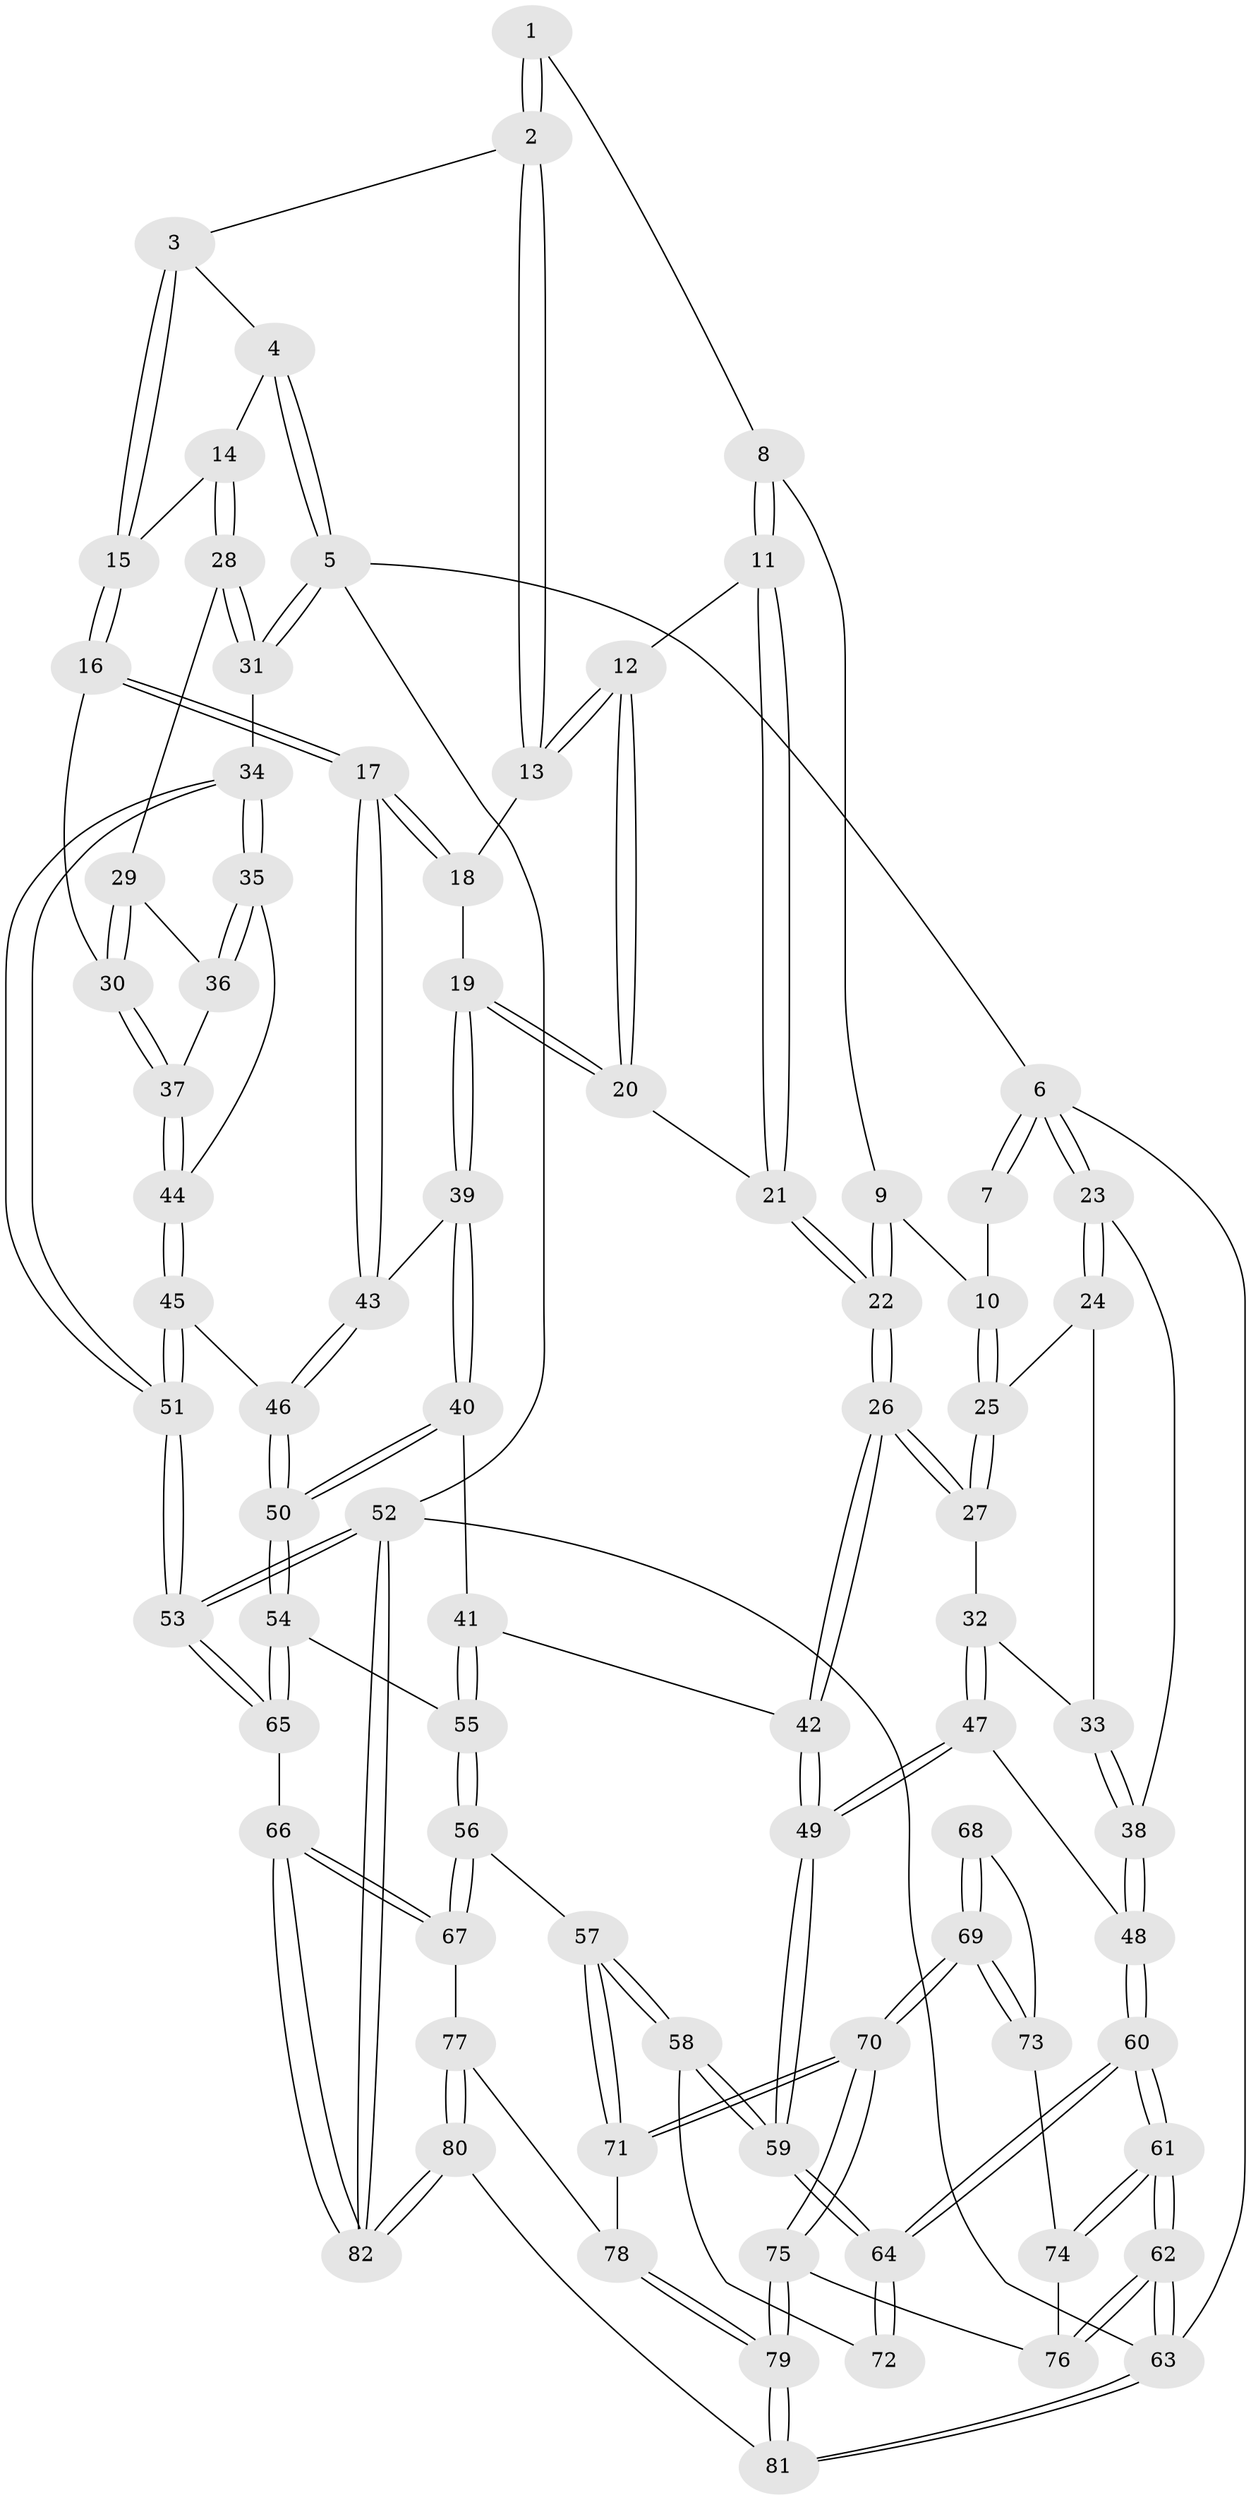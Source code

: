 // coarse degree distribution, {3: 0.23404255319148937, 4: 0.3829787234042553, 8: 0.02127659574468085, 5: 0.3191489361702128, 6: 0.0425531914893617}
// Generated by graph-tools (version 1.1) at 2025/42/03/06/25 10:42:26]
// undirected, 82 vertices, 202 edges
graph export_dot {
graph [start="1"]
  node [color=gray90,style=filled];
  1 [pos="+0.24301622373265927+0"];
  2 [pos="+0.6079890867774008+0"];
  3 [pos="+0.6864072950939812+0"];
  4 [pos="+0.8068179611495105+0"];
  5 [pos="+1+0"];
  6 [pos="+0+0"];
  7 [pos="+0.2320000025708077+0"];
  8 [pos="+0.3322026691518418+0.07706219026361408"];
  9 [pos="+0.24965095581451505+0.13213681169408742"];
  10 [pos="+0.16955931768050067+0.09508092206483117"];
  11 [pos="+0.4092606094060342+0.12381672469325518"];
  12 [pos="+0.4477373946976104+0.09348366878131102"];
  13 [pos="+0.5862466155398742+0"];
  14 [pos="+0.8848637024953724+0.16011519316341738"];
  15 [pos="+0.8054302225273136+0.1436025784634921"];
  16 [pos="+0.7146366814717228+0.23414880176701935"];
  17 [pos="+0.7098536089016373+0.2353799414279339"];
  18 [pos="+0.5957557282218701+0"];
  19 [pos="+0.5502033243518653+0.2440666458543126"];
  20 [pos="+0.531619849687317+0.23529663896313938"];
  21 [pos="+0.3731936250648814+0.21302131753906445"];
  22 [pos="+0.3416662326552921+0.2425935520090839"];
  23 [pos="+0+0"];
  24 [pos="+0.128004066333851+0.12779871516866884"];
  25 [pos="+0.13543507155451748+0.1265408760693869"];
  26 [pos="+0.3235660138552642+0.3049113653222437"];
  27 [pos="+0.1634789521449404+0.21632451471300423"];
  28 [pos="+0.9291062165499039+0.18150644757007106"];
  29 [pos="+0.9241221312358138+0.19173686433511075"];
  30 [pos="+0.757370422176484+0.2505789744559884"];
  31 [pos="+1+0.044875827170301884"];
  32 [pos="+0.12818100846988464+0.2923252141365909"];
  33 [pos="+0.024174572768516794+0.23685544386587817"];
  34 [pos="+1+0.32144025416522265"];
  35 [pos="+0.9466941509617525+0.35183686464883746"];
  36 [pos="+0.9183958468209089+0.20731661907506463"];
  37 [pos="+0.8411199779348857+0.296509847522054"];
  38 [pos="+0+0.33182067282214806"];
  39 [pos="+0.5605293535221775+0.2606124218697407"];
  40 [pos="+0.5243365309107818+0.3783274746621003"];
  41 [pos="+0.3301614603182095+0.4128455363340236"];
  42 [pos="+0.32645525805557646+0.4125246719000696"];
  43 [pos="+0.7098275273823224+0.23541056298823843"];
  44 [pos="+0.8647498591478159+0.4066496681974936"];
  45 [pos="+0.8356169090516102+0.46956601025432804"];
  46 [pos="+0.7134640516101988+0.5076613991262587"];
  47 [pos="+0.15011663113043197+0.3964336228245199"];
  48 [pos="+0+0.35126500547369294"];
  49 [pos="+0.2571521463466699+0.47058516361889935"];
  50 [pos="+0.7044517608015496+0.5149668733534025"];
  51 [pos="+1+0.6438759974657771"];
  52 [pos="+1+1"];
  53 [pos="+1+1"];
  54 [pos="+0.6963041520702018+0.5408409878935018"];
  55 [pos="+0.514030317355494+0.5805245279949294"];
  56 [pos="+0.40620598995346774+0.7164654734233261"];
  57 [pos="+0.3256271951339194+0.7260566659505342"];
  58 [pos="+0.3052234756989463+0.6989843404065286"];
  59 [pos="+0.25054640861678706+0.49451623796100697"];
  60 [pos="+0+0.6763925011356064"];
  61 [pos="+0+0.998949168284572"];
  62 [pos="+0+1"];
  63 [pos="+0+1"];
  64 [pos="+0+0.6684558275515685"];
  65 [pos="+0.7190947730175634+0.7521695212057736"];
  66 [pos="+0.7143616628215166+0.7546752868109349"];
  67 [pos="+0.6014308509449633+0.7880532667594689"];
  68 [pos="+0.09579819130922282+0.7719041208181358"];
  69 [pos="+0.23855333754686225+0.8632655079731046"];
  70 [pos="+0.28120712496946443+0.8817400432096526"];
  71 [pos="+0.3226890369058718+0.742482832407506"];
  72 [pos="+0.07425738280242766+0.7335693637680831"];
  73 [pos="+0.10987773428410216+0.8268711653859396"];
  74 [pos="+0.09165397653918718+0.8638643896389694"];
  75 [pos="+0.27940636119655243+0.9040413490835927"];
  76 [pos="+0.17731602221642787+0.9087835451825341"];
  77 [pos="+0.5701201475744757+0.8420917825356409"];
  78 [pos="+0.4816026765237274+0.8862946925938215"];
  79 [pos="+0.33661677043304183+1"];
  80 [pos="+0.5380288508513223+1"];
  81 [pos="+0.34346237938252017+1"];
  82 [pos="+0.5859727058440606+1"];
  1 -- 2;
  1 -- 2;
  1 -- 8;
  2 -- 3;
  2 -- 13;
  2 -- 13;
  3 -- 4;
  3 -- 15;
  3 -- 15;
  4 -- 5;
  4 -- 5;
  4 -- 14;
  5 -- 6;
  5 -- 31;
  5 -- 31;
  5 -- 52;
  6 -- 7;
  6 -- 7;
  6 -- 23;
  6 -- 23;
  6 -- 63;
  7 -- 10;
  8 -- 9;
  8 -- 11;
  8 -- 11;
  9 -- 10;
  9 -- 22;
  9 -- 22;
  10 -- 25;
  10 -- 25;
  11 -- 12;
  11 -- 21;
  11 -- 21;
  12 -- 13;
  12 -- 13;
  12 -- 20;
  12 -- 20;
  13 -- 18;
  14 -- 15;
  14 -- 28;
  14 -- 28;
  15 -- 16;
  15 -- 16;
  16 -- 17;
  16 -- 17;
  16 -- 30;
  17 -- 18;
  17 -- 18;
  17 -- 43;
  17 -- 43;
  18 -- 19;
  19 -- 20;
  19 -- 20;
  19 -- 39;
  19 -- 39;
  20 -- 21;
  21 -- 22;
  21 -- 22;
  22 -- 26;
  22 -- 26;
  23 -- 24;
  23 -- 24;
  23 -- 38;
  24 -- 25;
  24 -- 33;
  25 -- 27;
  25 -- 27;
  26 -- 27;
  26 -- 27;
  26 -- 42;
  26 -- 42;
  27 -- 32;
  28 -- 29;
  28 -- 31;
  28 -- 31;
  29 -- 30;
  29 -- 30;
  29 -- 36;
  30 -- 37;
  30 -- 37;
  31 -- 34;
  32 -- 33;
  32 -- 47;
  32 -- 47;
  33 -- 38;
  33 -- 38;
  34 -- 35;
  34 -- 35;
  34 -- 51;
  34 -- 51;
  35 -- 36;
  35 -- 36;
  35 -- 44;
  36 -- 37;
  37 -- 44;
  37 -- 44;
  38 -- 48;
  38 -- 48;
  39 -- 40;
  39 -- 40;
  39 -- 43;
  40 -- 41;
  40 -- 50;
  40 -- 50;
  41 -- 42;
  41 -- 55;
  41 -- 55;
  42 -- 49;
  42 -- 49;
  43 -- 46;
  43 -- 46;
  44 -- 45;
  44 -- 45;
  45 -- 46;
  45 -- 51;
  45 -- 51;
  46 -- 50;
  46 -- 50;
  47 -- 48;
  47 -- 49;
  47 -- 49;
  48 -- 60;
  48 -- 60;
  49 -- 59;
  49 -- 59;
  50 -- 54;
  50 -- 54;
  51 -- 53;
  51 -- 53;
  52 -- 53;
  52 -- 53;
  52 -- 82;
  52 -- 82;
  52 -- 63;
  53 -- 65;
  53 -- 65;
  54 -- 55;
  54 -- 65;
  54 -- 65;
  55 -- 56;
  55 -- 56;
  56 -- 57;
  56 -- 67;
  56 -- 67;
  57 -- 58;
  57 -- 58;
  57 -- 71;
  57 -- 71;
  58 -- 59;
  58 -- 59;
  58 -- 72;
  59 -- 64;
  59 -- 64;
  60 -- 61;
  60 -- 61;
  60 -- 64;
  60 -- 64;
  61 -- 62;
  61 -- 62;
  61 -- 74;
  61 -- 74;
  62 -- 63;
  62 -- 63;
  62 -- 76;
  62 -- 76;
  63 -- 81;
  63 -- 81;
  64 -- 72;
  64 -- 72;
  65 -- 66;
  66 -- 67;
  66 -- 67;
  66 -- 82;
  66 -- 82;
  67 -- 77;
  68 -- 69;
  68 -- 69;
  68 -- 73;
  69 -- 70;
  69 -- 70;
  69 -- 73;
  69 -- 73;
  70 -- 71;
  70 -- 71;
  70 -- 75;
  70 -- 75;
  71 -- 78;
  73 -- 74;
  74 -- 76;
  75 -- 76;
  75 -- 79;
  75 -- 79;
  77 -- 78;
  77 -- 80;
  77 -- 80;
  78 -- 79;
  78 -- 79;
  79 -- 81;
  79 -- 81;
  80 -- 81;
  80 -- 82;
  80 -- 82;
}
